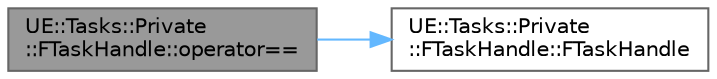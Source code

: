 digraph "UE::Tasks::Private::FTaskHandle::operator=="
{
 // INTERACTIVE_SVG=YES
 // LATEX_PDF_SIZE
  bgcolor="transparent";
  edge [fontname=Helvetica,fontsize=10,labelfontname=Helvetica,labelfontsize=10];
  node [fontname=Helvetica,fontsize=10,shape=box,height=0.2,width=0.4];
  rankdir="LR";
  Node1 [id="Node000001",label="UE::Tasks::Private\l::FTaskHandle::operator==",height=0.2,width=0.4,color="gray40", fillcolor="grey60", style="filled", fontcolor="black",tooltip=" "];
  Node1 -> Node2 [id="edge1_Node000001_Node000002",color="steelblue1",style="solid",tooltip=" "];
  Node2 [id="Node000002",label="UE::Tasks::Private\l::FTaskHandle::FTaskHandle",height=0.2,width=0.4,color="grey40", fillcolor="white", style="filled",URL="$d5/d7b/classUE_1_1Tasks_1_1Private_1_1FTaskHandle.html#adcf3e369959ded75fec10e9eb5bd2d8e",tooltip=" "];
}
